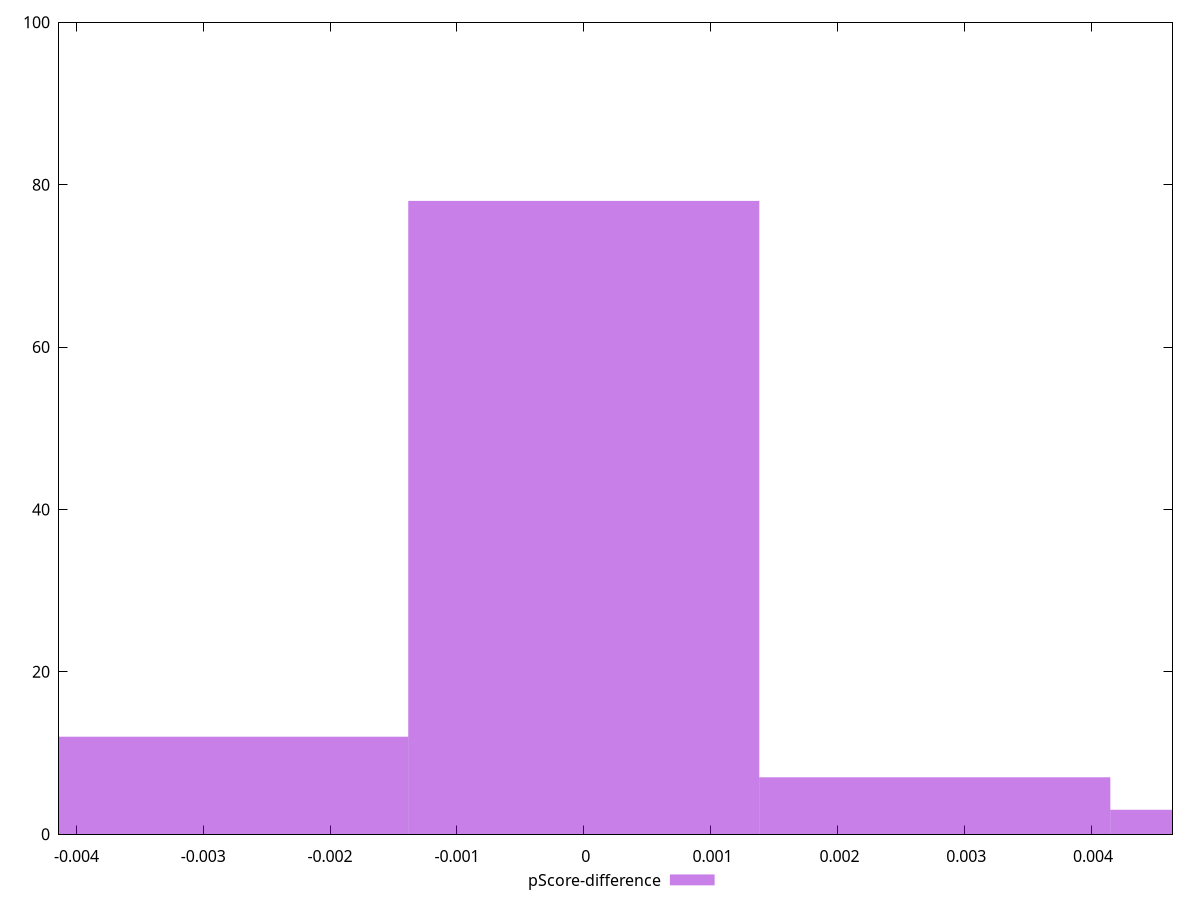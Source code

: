 reset

$pScoreDifference <<EOF
0 78
-0.002767720132993769 12
0.002767720132993769 7
0.005535440265987538 3
EOF

set key outside below
set boxwidth 0.002767720132993769
set xrange [-0.004137500127156635:0.004641666412353529]
set yrange [0:100]
set trange [0:100]
set style fill transparent solid 0.5 noborder
set terminal svg size 640, 490 enhanced background rgb 'white'
set output "report_00018_2021-02-10T15-25-16.877Z/uses-rel-preconnect/samples/pages+cached+noadtech+nomedia/pScore-difference/histogram.svg"

plot $pScoreDifference title "pScore-difference" with boxes

reset
